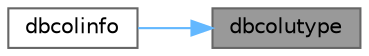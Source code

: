 digraph "dbcolutype"
{
 // LATEX_PDF_SIZE
  bgcolor="transparent";
  edge [fontname=Helvetica,fontsize=10,labelfontname=Helvetica,labelfontsize=10];
  node [fontname=Helvetica,fontsize=10,shape=box,height=0.2,width=0.4];
  rankdir="RL";
  Node1 [id="Node000001",label="dbcolutype",height=0.2,width=0.4,color="gray40", fillcolor="grey60", style="filled", fontcolor="black",tooltip="Get user-defined datatype of a regular result column."];
  Node1 -> Node2 [id="edge1_Node000001_Node000002",dir="back",color="steelblue1",style="solid",tooltip=" "];
  Node2 [id="Node000002",label="dbcolinfo",height=0.2,width=0.4,color="grey40", fillcolor="white", style="filled",URL="$a00089.html#a9b73fd1afa2c3ccfca481635212d2e43",tooltip="Get a bunch of column attributes with a single call (Microsoft-compatibility feature)."];
}
